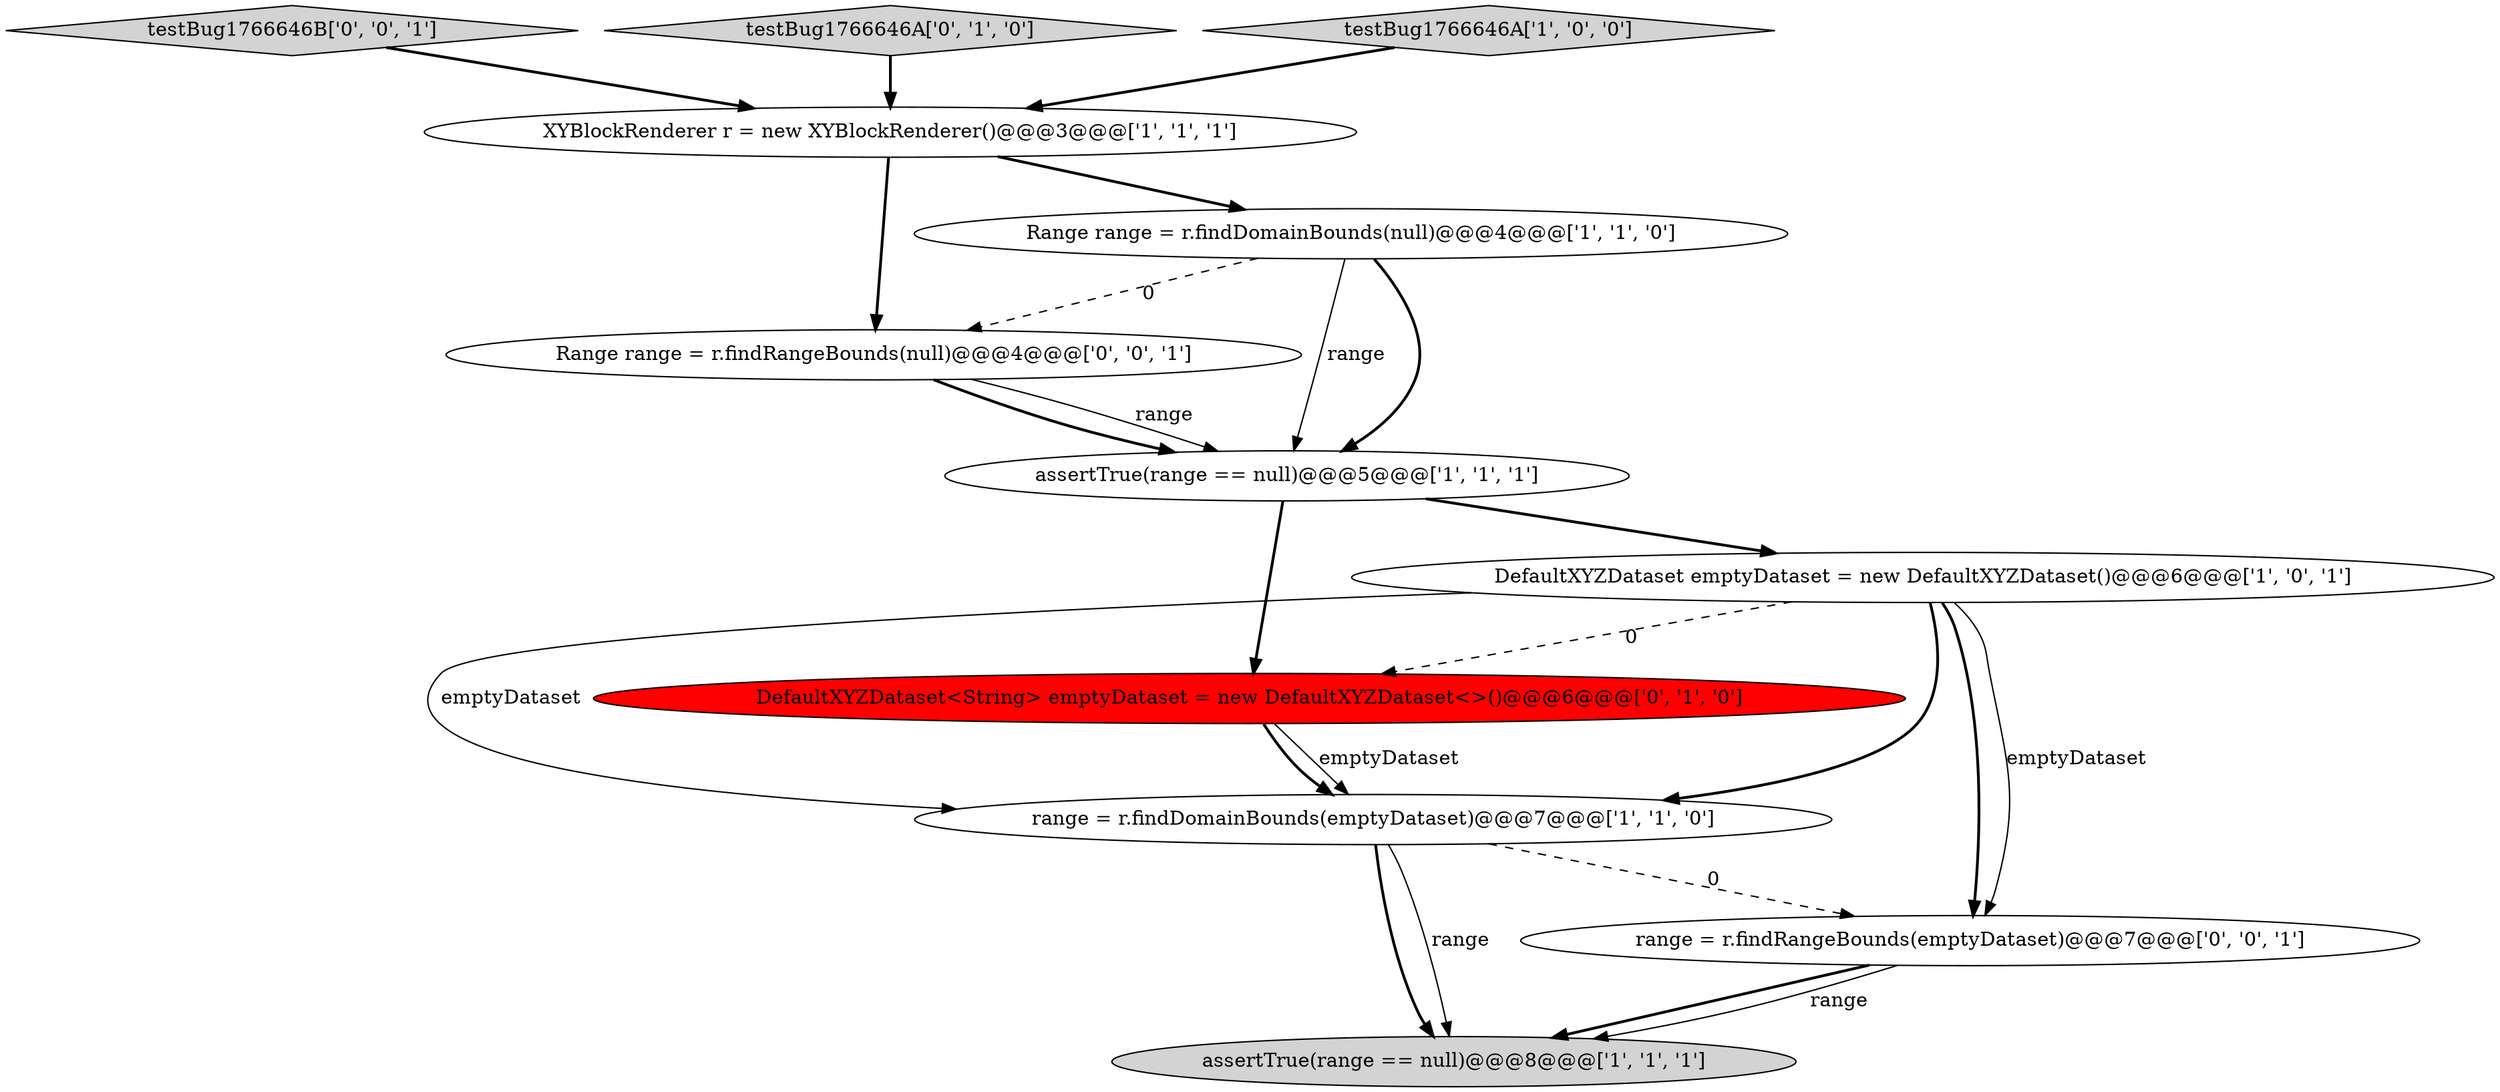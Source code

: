 digraph {
5 [style = filled, label = "range = r.findDomainBounds(emptyDataset)@@@7@@@['1', '1', '0']", fillcolor = white, shape = ellipse image = "AAA0AAABBB1BBB"];
6 [style = filled, label = "DefaultXYZDataset emptyDataset = new DefaultXYZDataset()@@@6@@@['1', '0', '1']", fillcolor = white, shape = ellipse image = "AAA0AAABBB1BBB"];
3 [style = filled, label = "XYBlockRenderer r = new XYBlockRenderer()@@@3@@@['1', '1', '1']", fillcolor = white, shape = ellipse image = "AAA0AAABBB1BBB"];
10 [style = filled, label = "testBug1766646B['0', '0', '1']", fillcolor = lightgray, shape = diamond image = "AAA0AAABBB3BBB"];
11 [style = filled, label = "range = r.findRangeBounds(emptyDataset)@@@7@@@['0', '0', '1']", fillcolor = white, shape = ellipse image = "AAA0AAABBB3BBB"];
4 [style = filled, label = "assertTrue(range == null)@@@8@@@['1', '1', '1']", fillcolor = lightgray, shape = ellipse image = "AAA0AAABBB1BBB"];
2 [style = filled, label = "Range range = r.findDomainBounds(null)@@@4@@@['1', '1', '0']", fillcolor = white, shape = ellipse image = "AAA0AAABBB1BBB"];
1 [style = filled, label = "assertTrue(range == null)@@@5@@@['1', '1', '1']", fillcolor = white, shape = ellipse image = "AAA0AAABBB1BBB"];
9 [style = filled, label = "Range range = r.findRangeBounds(null)@@@4@@@['0', '0', '1']", fillcolor = white, shape = ellipse image = "AAA0AAABBB3BBB"];
7 [style = filled, label = "DefaultXYZDataset<String> emptyDataset = new DefaultXYZDataset<>()@@@6@@@['0', '1', '0']", fillcolor = red, shape = ellipse image = "AAA1AAABBB2BBB"];
8 [style = filled, label = "testBug1766646A['0', '1', '0']", fillcolor = lightgray, shape = diamond image = "AAA0AAABBB2BBB"];
0 [style = filled, label = "testBug1766646A['1', '0', '0']", fillcolor = lightgray, shape = diamond image = "AAA0AAABBB1BBB"];
0->3 [style = bold, label=""];
6->5 [style = solid, label="emptyDataset"];
7->5 [style = solid, label="emptyDataset"];
2->1 [style = bold, label=""];
6->7 [style = dashed, label="0"];
9->1 [style = solid, label="range"];
11->4 [style = bold, label=""];
8->3 [style = bold, label=""];
10->3 [style = bold, label=""];
11->4 [style = solid, label="range"];
1->7 [style = bold, label=""];
2->1 [style = solid, label="range"];
3->9 [style = bold, label=""];
6->5 [style = bold, label=""];
7->5 [style = bold, label=""];
1->6 [style = bold, label=""];
3->2 [style = bold, label=""];
5->11 [style = dashed, label="0"];
2->9 [style = dashed, label="0"];
6->11 [style = bold, label=""];
5->4 [style = bold, label=""];
6->11 [style = solid, label="emptyDataset"];
9->1 [style = bold, label=""];
5->4 [style = solid, label="range"];
}
